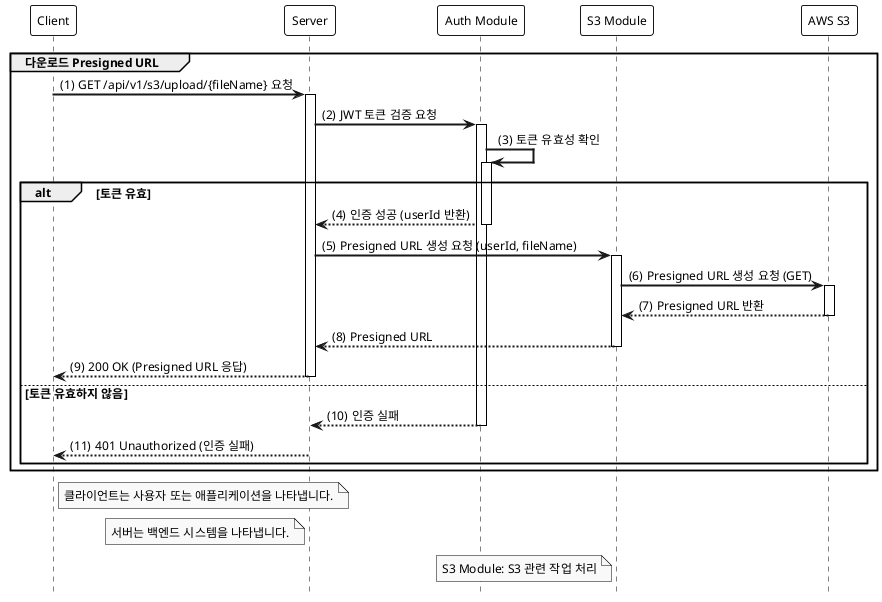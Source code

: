 @startuml

hide footbox
autoactivate on

' 스타일 설정
skinparam monochrome true
skinparam shadowing false
skinparam defaultFontSize 12
skinparam defaultFontName Arial
skinparam activityBackgroundColor #EFEFEF
skinparam activityBorderColor #CCCCCC
skinparam sequenceArrowThickness 2
skinparam sequenceParticipantBorderThickness 1
skinparam sequenceParticipantBackgroundColor #FFFFFF
skinparam sequenceLifeLineBorderColor #000000
skinparam sequenceLifeLineBackgroundColor #FFFFFF
skinparam noteBackgroundColor #FFFFCC
skinparam noteBorderColor #000000

participant "Client" as C
participant "Server" as S
participant "Auth Module" as AM
participant "S3 Module" as S3M
participant "AWS S3" as S3

group 다운로드 Presigned URL
    autonumber 1 "(0)"
    C -> S: GET /api/v1/s3/upload/{fileName} 요청
    S -> AM: JWT 토큰 검증 요청
    AM -> AM: 토큰 유효성 확인
    alt 토큰 유효
        AM --> S: 인증 성공 (userId 반환)
        S -> S3M: Presigned URL 생성 요청 (userId, fileName)
        S3M -> S3: Presigned URL 생성 요청 (GET)
        S3 --> S3M: Presigned URL 반환
        S3M --> S: Presigned URL
        S --> C: 200 OK (Presigned URL 응답)
    else 토큰 유효하지 않음
        AM --> S: 인증 실패
        S --> C: 401 Unauthorized (인증 실패)
    end
end

note right of C: 클라이언트는 사용자 또는 애플리케이션을 나타냅니다.
note left of S: 서버는 백엔드 시스템을 나타냅니다.
note left of S3M: S3 Module: S3 관련 작업 처리

@enduml